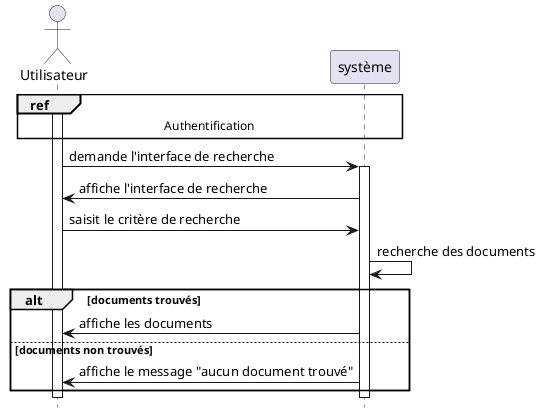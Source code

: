 @startuml charcher_document

hide footbox


actor "Utilisateur" as user
participant "système" as system


ref over user, system : Authentification
activate user
user -> system : demande l'interface de recherche
activate system
system -> user : affiche l'interface de recherche
user -> system : saisit le critère de recherche
system -> system : recherche des documents
' system -> user : affiche les résultats de la recherche
alt documents trouvés
    system -> user : affiche les documents
else documents non trouvés
    system -> user : affiche le message "aucun document trouvé"
end
deactivate system
deactivate user